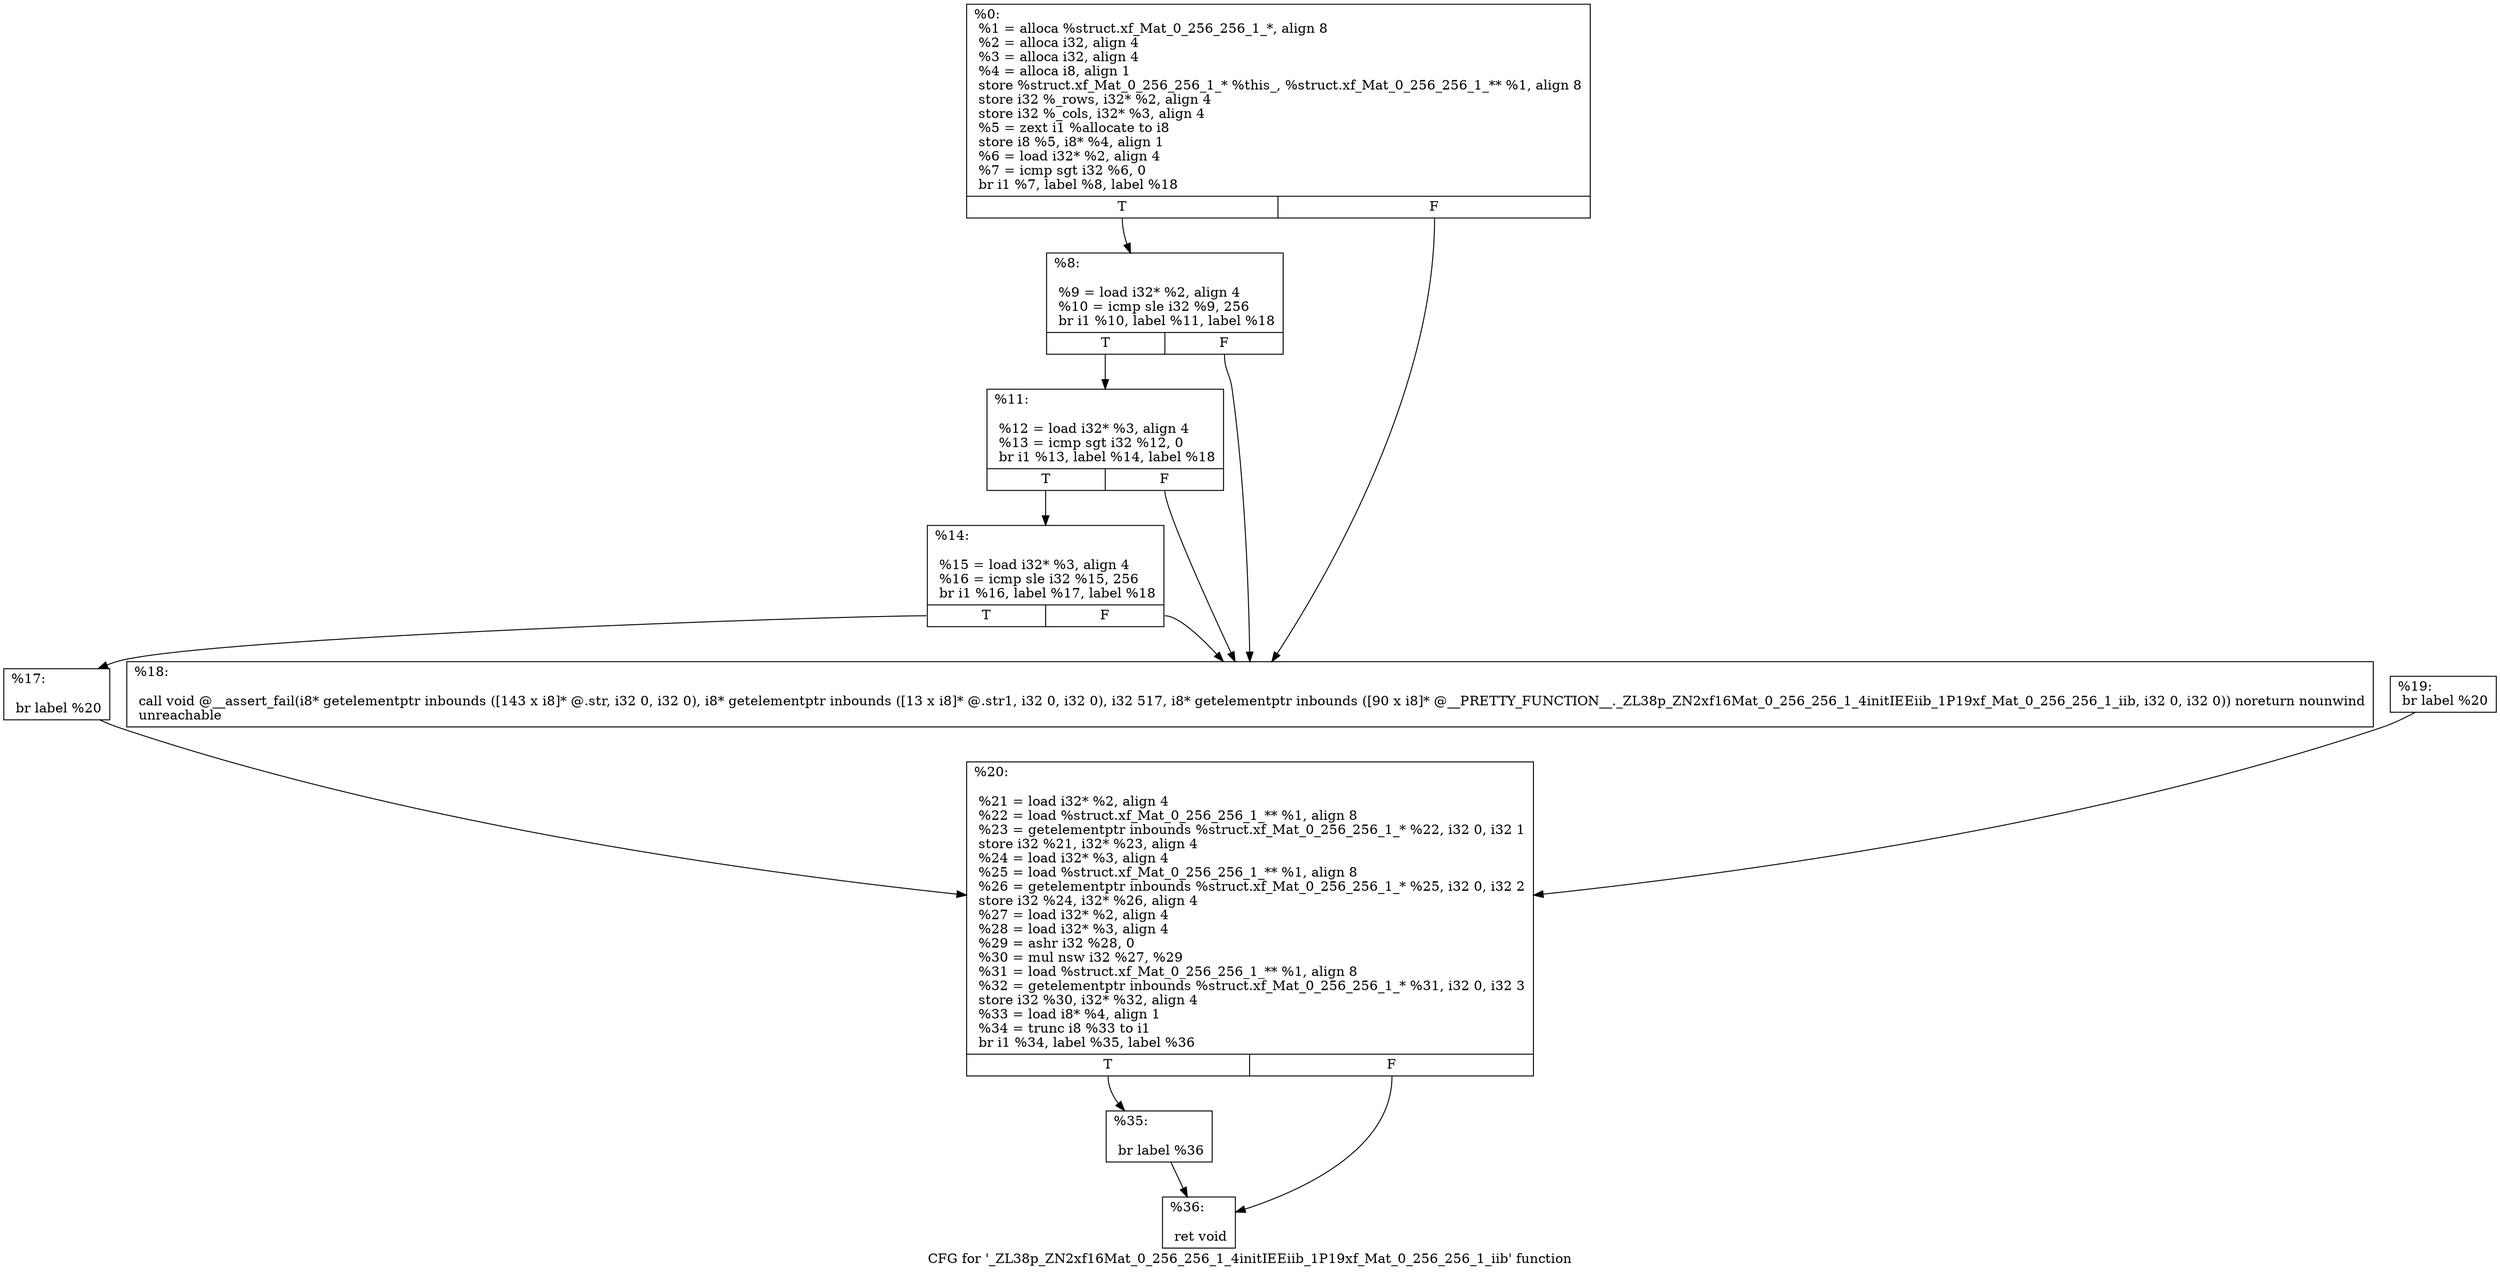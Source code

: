 digraph "CFG for '_ZL38p_ZN2xf16Mat_0_256_256_1_4initIEEiib_1P19xf_Mat_0_256_256_1_iib' function" {
	label="CFG for '_ZL38p_ZN2xf16Mat_0_256_256_1_4initIEEiib_1P19xf_Mat_0_256_256_1_iib' function";

	Node0x251a010 [shape=record,label="{%0:\l  %1 = alloca %struct.xf_Mat_0_256_256_1_*, align 8\l  %2 = alloca i32, align 4\l  %3 = alloca i32, align 4\l  %4 = alloca i8, align 1\l  store %struct.xf_Mat_0_256_256_1_* %this_, %struct.xf_Mat_0_256_256_1_** %1, align 8\l  store i32 %_rows, i32* %2, align 4\l  store i32 %_cols, i32* %3, align 4\l  %5 = zext i1 %allocate to i8\l  store i8 %5, i8* %4, align 1\l  %6 = load i32* %2, align 4\l  %7 = icmp sgt i32 %6, 0\l  br i1 %7, label %8, label %18\l|{<s0>T|<s1>F}}"];
	Node0x251a010:s0 -> Node0x251a6d0;
	Node0x251a010:s1 -> Node0x251a730;
	Node0x251a6d0 [shape=record,label="{%8:\l\l  %9 = load i32* %2, align 4\l  %10 = icmp sle i32 %9, 256\l  br i1 %10, label %11, label %18\l|{<s0>T|<s1>F}}"];
	Node0x251a6d0:s0 -> Node0x251a9e0;
	Node0x251a6d0:s1 -> Node0x251a730;
	Node0x251a9e0 [shape=record,label="{%11:\l\l  %12 = load i32* %3, align 4\l  %13 = icmp sgt i32 %12, 0\l  br i1 %13, label %14, label %18\l|{<s0>T|<s1>F}}"];
	Node0x251a9e0:s0 -> Node0x251ac00;
	Node0x251a9e0:s1 -> Node0x251a730;
	Node0x251ac00 [shape=record,label="{%14:\l\l  %15 = load i32* %3, align 4\l  %16 = icmp sle i32 %15, 256\l  br i1 %16, label %17, label %18\l|{<s0>T|<s1>F}}"];
	Node0x251ac00:s0 -> Node0x251ae20;
	Node0x251ac00:s1 -> Node0x251a730;
	Node0x251ae20 [shape=record,label="{%17:\l\l  br label %20\l}"];
	Node0x251ae20 -> Node0x251af30;
	Node0x251a730 [shape=record,label="{%18:\l\l  call void @__assert_fail(i8* getelementptr inbounds ([143 x i8]* @.str, i32 0, i32 0), i8* getelementptr inbounds ([13 x i8]* @.str1, i32 0, i32 0), i32 517, i8* getelementptr inbounds ([90 x i8]* @__PRETTY_FUNCTION__._ZL38p_ZN2xf16Mat_0_256_256_1_4initIEEiib_1P19xf_Mat_0_256_256_1_iib, i32 0, i32 0)) noreturn nounwind\l  unreachable\l}"];
	Node0x251b500 [shape=record,label="{%19:                                                  \l  br label %20\l}"];
	Node0x251b500 -> Node0x251af30;
	Node0x251af30 [shape=record,label="{%20:\l\l  %21 = load i32* %2, align 4\l  %22 = load %struct.xf_Mat_0_256_256_1_** %1, align 8\l  %23 = getelementptr inbounds %struct.xf_Mat_0_256_256_1_* %22, i32 0, i32 1\l  store i32 %21, i32* %23, align 4\l  %24 = load i32* %3, align 4\l  %25 = load %struct.xf_Mat_0_256_256_1_** %1, align 8\l  %26 = getelementptr inbounds %struct.xf_Mat_0_256_256_1_* %25, i32 0, i32 2\l  store i32 %24, i32* %26, align 4\l  %27 = load i32* %2, align 4\l  %28 = load i32* %3, align 4\l  %29 = ashr i32 %28, 0\l  %30 = mul nsw i32 %27, %29\l  %31 = load %struct.xf_Mat_0_256_256_1_** %1, align 8\l  %32 = getelementptr inbounds %struct.xf_Mat_0_256_256_1_* %31, i32 0, i32 3\l  store i32 %30, i32* %32, align 4\l  %33 = load i8* %4, align 1\l  %34 = trunc i8 %33 to i1\l  br i1 %34, label %35, label %36\l|{<s0>T|<s1>F}}"];
	Node0x251af30:s0 -> Node0x251bf90;
	Node0x251af30:s1 -> Node0x251bff0;
	Node0x251bf90 [shape=record,label="{%35:\l\l  br label %36\l}"];
	Node0x251bf90 -> Node0x251bff0;
	Node0x251bff0 [shape=record,label="{%36:\l\l  ret void\l}"];
}
